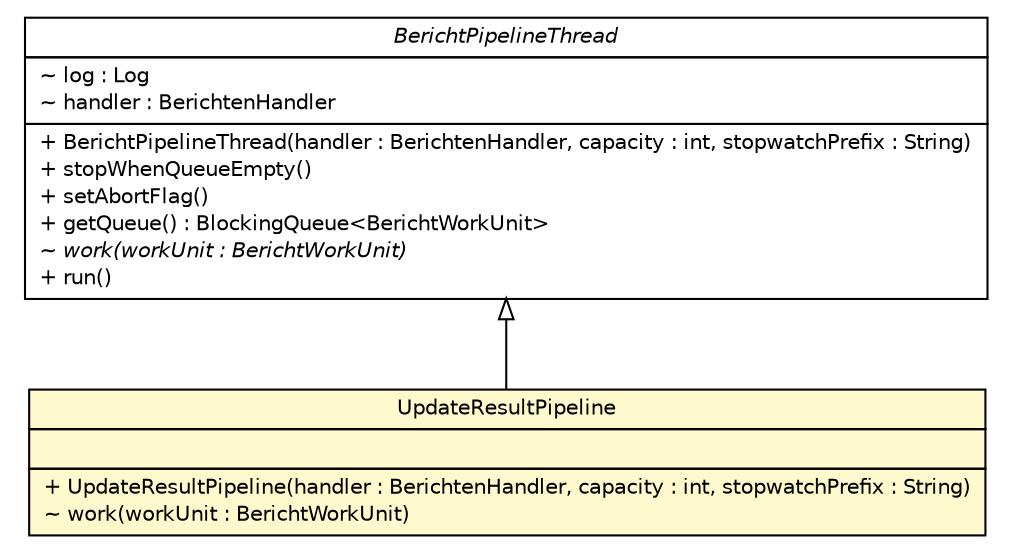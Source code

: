 #!/usr/local/bin/dot
#
# Class diagram 
# Generated by UMLGraph version R5_6-24-gf6e263 (http://www.umlgraph.org/)
#

digraph G {
	edge [fontname="Helvetica",fontsize=10,labelfontname="Helvetica",labelfontsize=10];
	node [fontname="Helvetica",fontsize=10,shape=plaintext];
	nodesep=0.25;
	ranksep=0.5;
	// nl.b3p.brmo.loader.pipeline.BerichtPipelineThread
	c2973 [label=<<table title="nl.b3p.brmo.loader.pipeline.BerichtPipelineThread" border="0" cellborder="1" cellspacing="0" cellpadding="2" port="p" href="./BerichtPipelineThread.html">
		<tr><td><table border="0" cellspacing="0" cellpadding="1">
<tr><td align="center" balign="center"><font face="Helvetica-Oblique"> BerichtPipelineThread </font></td></tr>
		</table></td></tr>
		<tr><td><table border="0" cellspacing="0" cellpadding="1">
<tr><td align="left" balign="left"> ~ log : Log </td></tr>
<tr><td align="left" balign="left"> ~ handler : BerichtenHandler </td></tr>
		</table></td></tr>
		<tr><td><table border="0" cellspacing="0" cellpadding="1">
<tr><td align="left" balign="left"> + BerichtPipelineThread(handler : BerichtenHandler, capacity : int, stopwatchPrefix : String) </td></tr>
<tr><td align="left" balign="left"> + stopWhenQueueEmpty() </td></tr>
<tr><td align="left" balign="left"> + setAbortFlag() </td></tr>
<tr><td align="left" balign="left"> + getQueue() : BlockingQueue&lt;BerichtWorkUnit&gt; </td></tr>
<tr><td align="left" balign="left"><font face="Helvetica-Oblique" point-size="10.0"> ~ work(workUnit : BerichtWorkUnit) </font></td></tr>
<tr><td align="left" balign="left"> + run() </td></tr>
		</table></td></tr>
		</table>>, URL="./BerichtPipelineThread.html", fontname="Helvetica", fontcolor="black", fontsize=10.0];
	// nl.b3p.brmo.loader.pipeline.UpdateResultPipeline
	c2976 [label=<<table title="nl.b3p.brmo.loader.pipeline.UpdateResultPipeline" border="0" cellborder="1" cellspacing="0" cellpadding="2" port="p" bgcolor="lemonChiffon" href="./UpdateResultPipeline.html">
		<tr><td><table border="0" cellspacing="0" cellpadding="1">
<tr><td align="center" balign="center"> UpdateResultPipeline </td></tr>
		</table></td></tr>
		<tr><td><table border="0" cellspacing="0" cellpadding="1">
<tr><td align="left" balign="left">  </td></tr>
		</table></td></tr>
		<tr><td><table border="0" cellspacing="0" cellpadding="1">
<tr><td align="left" balign="left"> + UpdateResultPipeline(handler : BerichtenHandler, capacity : int, stopwatchPrefix : String) </td></tr>
<tr><td align="left" balign="left"> ~ work(workUnit : BerichtWorkUnit) </td></tr>
		</table></td></tr>
		</table>>, URL="./UpdateResultPipeline.html", fontname="Helvetica", fontcolor="black", fontsize=10.0];
	//nl.b3p.brmo.loader.pipeline.UpdateResultPipeline extends nl.b3p.brmo.loader.pipeline.BerichtPipelineThread
	c2973:p -> c2976:p [dir=back,arrowtail=empty];
}

